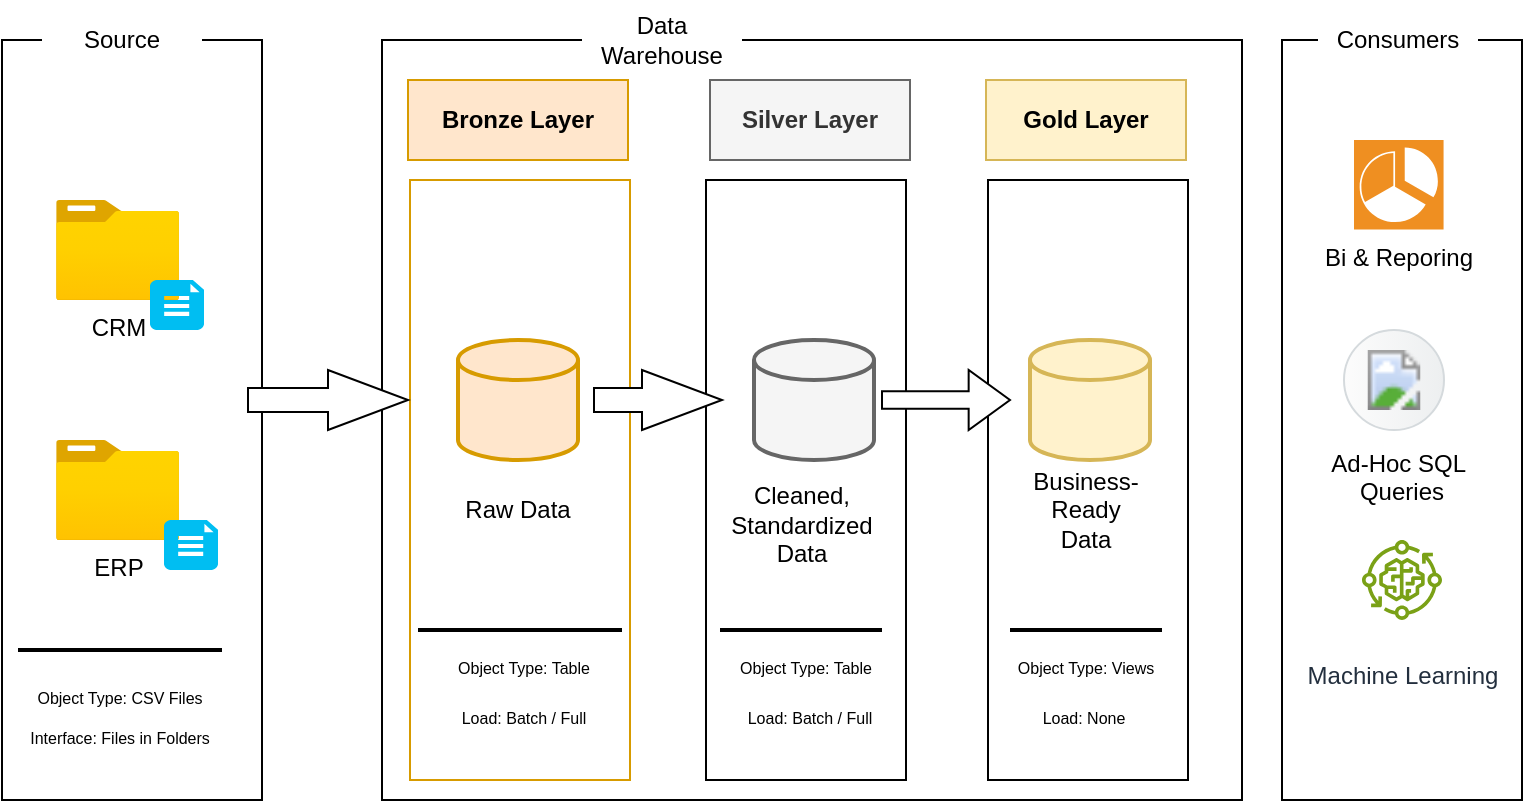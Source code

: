 <mxfile version="28.1.2">
  <diagram name="Page-1" id="q3ef1yPibIpOH0HQpK9H">
    <mxGraphModel dx="786" dy="516" grid="1" gridSize="10" guides="1" tooltips="1" connect="1" arrows="1" fold="1" page="1" pageScale="1" pageWidth="850" pageHeight="1100" math="0" shadow="0">
      <root>
        <mxCell id="0" />
        <mxCell id="1" parent="0" />
        <mxCell id="-9y2TZHUYbNgIjsQiLxk-1" value="" style="rounded=0;whiteSpace=wrap;html=1;" parent="1" vertex="1">
          <mxGeometry x="40" y="40" width="130" height="380" as="geometry" />
        </mxCell>
        <mxCell id="-9y2TZHUYbNgIjsQiLxk-2" value="Source" style="rounded=0;whiteSpace=wrap;html=1;strokeColor=none;" parent="1" vertex="1">
          <mxGeometry x="60" y="20" width="80" height="40" as="geometry" />
        </mxCell>
        <mxCell id="-9y2TZHUYbNgIjsQiLxk-3" value="" style="rounded=0;whiteSpace=wrap;html=1;" parent="1" vertex="1">
          <mxGeometry x="230" y="40" width="430" height="380" as="geometry" />
        </mxCell>
        <mxCell id="-9y2TZHUYbNgIjsQiLxk-4" value="Data Warehouse" style="rounded=0;whiteSpace=wrap;html=1;strokeColor=none;" parent="1" vertex="1">
          <mxGeometry x="330" y="20" width="80" height="40" as="geometry" />
        </mxCell>
        <mxCell id="-9y2TZHUYbNgIjsQiLxk-5" value="&lt;div&gt;&lt;br&gt;&lt;/div&gt;&lt;div&gt;&lt;br&gt;&lt;/div&gt;&lt;div&gt;&lt;br&gt;&lt;/div&gt;&lt;div&gt;&lt;br&gt;&lt;/div&gt;Ad-Hoc SQL&amp;nbsp;&lt;div&gt;Queries&lt;/div&gt;" style="rounded=0;whiteSpace=wrap;html=1;" parent="1" vertex="1">
          <mxGeometry x="680" y="40" width="120" height="380" as="geometry" />
        </mxCell>
        <mxCell id="-9y2TZHUYbNgIjsQiLxk-6" value="Consumers" style="rounded=0;whiteSpace=wrap;html=1;strokeColor=none;" parent="1" vertex="1">
          <mxGeometry x="698" y="20" width="80" height="40" as="geometry" />
        </mxCell>
        <mxCell id="-9y2TZHUYbNgIjsQiLxk-7" value="&lt;b&gt;Bronze Layer&lt;/b&gt;" style="rounded=0;whiteSpace=wrap;html=1;fillColor=#ffe6cc;strokeColor=#d79b00;" parent="1" vertex="1">
          <mxGeometry x="243" y="60" width="110" height="40" as="geometry" />
        </mxCell>
        <mxCell id="-9y2TZHUYbNgIjsQiLxk-8" value="" style="rounded=0;whiteSpace=wrap;html=1;fillColor=none;strokeColor=#d79b00;" parent="1" vertex="1">
          <mxGeometry x="244" y="110" width="110" height="300" as="geometry" />
        </mxCell>
        <mxCell id="-9y2TZHUYbNgIjsQiLxk-9" value="&lt;b&gt;Silver Layer&lt;/b&gt;" style="rounded=0;whiteSpace=wrap;html=1;fillColor=#f5f5f5;fontColor=#333333;strokeColor=#666666;" parent="1" vertex="1">
          <mxGeometry x="394" y="60" width="100" height="40" as="geometry" />
        </mxCell>
        <mxCell id="-9y2TZHUYbNgIjsQiLxk-10" value="" style="rounded=0;whiteSpace=wrap;html=1;" parent="1" vertex="1">
          <mxGeometry x="392" y="110" width="100" height="300" as="geometry" />
        </mxCell>
        <mxCell id="-9y2TZHUYbNgIjsQiLxk-11" value="&lt;b&gt;Gold Layer&lt;/b&gt;" style="rounded=0;whiteSpace=wrap;html=1;fillColor=#fff2cc;strokeColor=#d6b656;" parent="1" vertex="1">
          <mxGeometry x="532" y="60" width="100" height="40" as="geometry" />
        </mxCell>
        <mxCell id="-9y2TZHUYbNgIjsQiLxk-12" value="" style="rounded=0;whiteSpace=wrap;html=1;" parent="1" vertex="1">
          <mxGeometry x="533" y="110" width="100" height="300" as="geometry" />
        </mxCell>
        <mxCell id="-9y2TZHUYbNgIjsQiLxk-13" value="CRM" style="image;aspect=fixed;html=1;points=[];align=center;fontSize=12;image=img/lib/azure2/general/Folder_Blank.svg;" parent="1" vertex="1">
          <mxGeometry x="67" y="120" width="61.61" height="50" as="geometry" />
        </mxCell>
        <mxCell id="-9y2TZHUYbNgIjsQiLxk-14" value="" style="verticalLabelPosition=bottom;html=1;verticalAlign=top;align=center;strokeColor=none;fillColor=#00BEF2;shape=mxgraph.azure.file_2;pointerEvents=1;" parent="1" vertex="1">
          <mxGeometry x="114" y="160" width="27" height="25" as="geometry" />
        </mxCell>
        <mxCell id="-9y2TZHUYbNgIjsQiLxk-16" value="ERP" style="image;aspect=fixed;html=1;points=[];align=center;fontSize=12;image=img/lib/azure2/general/Folder_Blank.svg;" parent="1" vertex="1">
          <mxGeometry x="67" y="240" width="61.61" height="50" as="geometry" />
        </mxCell>
        <mxCell id="-9y2TZHUYbNgIjsQiLxk-17" value="" style="verticalLabelPosition=bottom;html=1;verticalAlign=top;align=center;strokeColor=none;fillColor=#00BEF2;shape=mxgraph.azure.file_2;pointerEvents=1;" parent="1" vertex="1">
          <mxGeometry x="121" y="280" width="27" height="25" as="geometry" />
        </mxCell>
        <mxCell id="-9y2TZHUYbNgIjsQiLxk-18" value="" style="strokeWidth=2;html=1;shape=mxgraph.flowchart.database;whiteSpace=wrap;fillColor=#ffe6cc;strokeColor=#d79b00;" parent="1" vertex="1">
          <mxGeometry x="268" y="190" width="60" height="60" as="geometry" />
        </mxCell>
        <mxCell id="-9y2TZHUYbNgIjsQiLxk-19" value="" style="strokeWidth=2;html=1;shape=mxgraph.flowchart.database;whiteSpace=wrap;fillColor=#f5f5f5;fontColor=#333333;strokeColor=#666666;" parent="1" vertex="1">
          <mxGeometry x="416" y="190" width="60" height="60" as="geometry" />
        </mxCell>
        <mxCell id="-9y2TZHUYbNgIjsQiLxk-20" value="" style="strokeWidth=2;html=1;shape=mxgraph.flowchart.database;whiteSpace=wrap;fillColor=#fff2cc;strokeColor=#d6b656;" parent="1" vertex="1">
          <mxGeometry x="554" y="190" width="60" height="60" as="geometry" />
        </mxCell>
        <mxCell id="-9y2TZHUYbNgIjsQiLxk-25" value="" style="html=1;shadow=0;dashed=0;align=center;verticalAlign=middle;shape=mxgraph.arrows2.arrow;dy=0.6;dx=40;notch=0;" parent="1" vertex="1">
          <mxGeometry x="163" y="205" width="80" height="30" as="geometry" />
        </mxCell>
        <mxCell id="-9y2TZHUYbNgIjsQiLxk-26" value="" style="html=1;shadow=0;dashed=0;align=center;verticalAlign=middle;shape=mxgraph.arrows2.arrow;dy=0.6;dx=40;notch=0;" parent="1" vertex="1">
          <mxGeometry x="336" y="205" width="64" height="30" as="geometry" />
        </mxCell>
        <mxCell id="-9y2TZHUYbNgIjsQiLxk-27" value="" style="html=1;shadow=0;dashed=0;align=center;verticalAlign=middle;shape=mxgraph.arrows2.arrow;dy=0.71;dx=20.67;notch=0;" parent="1" vertex="1">
          <mxGeometry x="480" y="205" width="64" height="30" as="geometry" />
        </mxCell>
        <mxCell id="-9y2TZHUYbNgIjsQiLxk-28" value="Raw Data" style="text;html=1;align=center;verticalAlign=middle;whiteSpace=wrap;rounded=0;" parent="1" vertex="1">
          <mxGeometry x="268" y="260" width="60" height="30" as="geometry" />
        </mxCell>
        <mxCell id="-9y2TZHUYbNgIjsQiLxk-29" value="&lt;div&gt;&lt;br&gt;&lt;/div&gt;Cleaned, Standardized Data" style="text;html=1;align=center;verticalAlign=middle;whiteSpace=wrap;rounded=0;" parent="1" vertex="1">
          <mxGeometry x="410" y="260" width="60" height="30" as="geometry" />
        </mxCell>
        <mxCell id="-9y2TZHUYbNgIjsQiLxk-30" value="Business-Ready Data" style="text;html=1;align=center;verticalAlign=middle;whiteSpace=wrap;rounded=0;" parent="1" vertex="1">
          <mxGeometry x="552" y="260" width="60" height="30" as="geometry" />
        </mxCell>
        <mxCell id="-9y2TZHUYbNgIjsQiLxk-32" value="" style="line;strokeWidth=2;html=1;" parent="1" vertex="1">
          <mxGeometry x="48" y="340" width="102" height="10" as="geometry" />
        </mxCell>
        <mxCell id="-9y2TZHUYbNgIjsQiLxk-33" value="" style="line;strokeWidth=2;html=1;" parent="1" vertex="1">
          <mxGeometry x="248" y="330" width="102" height="10" as="geometry" />
        </mxCell>
        <mxCell id="-9y2TZHUYbNgIjsQiLxk-34" value="" style="line;strokeWidth=2;html=1;" parent="1" vertex="1">
          <mxGeometry x="399" y="330" width="81" height="10" as="geometry" />
        </mxCell>
        <mxCell id="-9y2TZHUYbNgIjsQiLxk-35" value="" style="line;strokeWidth=2;html=1;" parent="1" vertex="1">
          <mxGeometry x="544" y="330" width="76" height="10" as="geometry" />
        </mxCell>
        <mxCell id="-9y2TZHUYbNgIjsQiLxk-36" value="&lt;font style=&quot;font-size: 8px;&quot;&gt;Object Type: CSV Files&lt;/font&gt;&lt;div&gt;&lt;br&gt;&lt;/div&gt;" style="text;html=1;align=center;verticalAlign=middle;whiteSpace=wrap;rounded=0;" parent="1" vertex="1">
          <mxGeometry x="50" y="360" width="98" height="30" as="geometry" />
        </mxCell>
        <mxCell id="-9y2TZHUYbNgIjsQiLxk-37" value="&lt;font style=&quot;font-size: 8px;&quot;&gt;Interface: Files in Folders&lt;/font&gt;&lt;div&gt;&lt;br&gt;&lt;/div&gt;" style="text;html=1;align=center;verticalAlign=middle;whiteSpace=wrap;rounded=0;" parent="1" vertex="1">
          <mxGeometry x="50" y="380" width="98" height="30" as="geometry" />
        </mxCell>
        <mxCell id="-9y2TZHUYbNgIjsQiLxk-38" value="&lt;font style=&quot;font-size: 8px;&quot;&gt;Object Type: Table&lt;/font&gt;&lt;div&gt;&lt;br&gt;&lt;/div&gt;" style="text;html=1;align=center;verticalAlign=middle;whiteSpace=wrap;rounded=0;" parent="1" vertex="1">
          <mxGeometry x="252" y="350" width="98" height="20" as="geometry" />
        </mxCell>
        <mxCell id="-9y2TZHUYbNgIjsQiLxk-39" value="&lt;font style=&quot;font-size: 8px;&quot;&gt;Load: Batch / Full&lt;/font&gt;&lt;div&gt;&lt;br&gt;&lt;/div&gt;" style="text;html=1;align=center;verticalAlign=middle;whiteSpace=wrap;rounded=0;" parent="1" vertex="1">
          <mxGeometry x="252" y="370" width="98" height="30" as="geometry" />
        </mxCell>
        <mxCell id="-9y2TZHUYbNgIjsQiLxk-40" value="&lt;font style=&quot;font-size: 8px;&quot;&gt;Object Type: Table&lt;/font&gt;&lt;div&gt;&lt;br&gt;&lt;/div&gt;" style="text;html=1;align=center;verticalAlign=middle;whiteSpace=wrap;rounded=0;" parent="1" vertex="1">
          <mxGeometry x="393" y="350" width="98" height="20" as="geometry" />
        </mxCell>
        <mxCell id="-9y2TZHUYbNgIjsQiLxk-41" value="&lt;font style=&quot;font-size: 8px;&quot;&gt;Load: Batch / Full&lt;/font&gt;&lt;div&gt;&lt;br&gt;&lt;/div&gt;" style="text;html=1;align=center;verticalAlign=middle;whiteSpace=wrap;rounded=0;" parent="1" vertex="1">
          <mxGeometry x="395" y="370" width="98" height="30" as="geometry" />
        </mxCell>
        <mxCell id="-9y2TZHUYbNgIjsQiLxk-42" value="&lt;font style=&quot;font-size: 8px;&quot;&gt;Object Type: Views&lt;/font&gt;&lt;div&gt;&lt;br&gt;&lt;/div&gt;" style="text;html=1;align=center;verticalAlign=middle;whiteSpace=wrap;rounded=0;" parent="1" vertex="1">
          <mxGeometry x="533" y="350" width="98" height="20" as="geometry" />
        </mxCell>
        <mxCell id="-9y2TZHUYbNgIjsQiLxk-43" value="&lt;font style=&quot;font-size: 8px;&quot;&gt;Load: None&lt;/font&gt;&lt;div&gt;&lt;br&gt;&lt;/div&gt;" style="text;html=1;align=center;verticalAlign=middle;whiteSpace=wrap;rounded=0;" parent="1" vertex="1">
          <mxGeometry x="532" y="370" width="98" height="30" as="geometry" />
        </mxCell>
        <mxCell id="-9y2TZHUYbNgIjsQiLxk-44" value="Bi &amp;amp; Reporing" style="shadow=0;dashed=0;html=1;strokeColor=none;fillColor=#EF8F21;labelPosition=center;verticalLabelPosition=bottom;verticalAlign=top;align=center;outlineConnect=0;shape=mxgraph.veeam.2d.veeam_one_reporter;" parent="1" vertex="1">
          <mxGeometry x="716" y="90" width="44.8" height="44.8" as="geometry" />
        </mxCell>
        <mxCell id="-9y2TZHUYbNgIjsQiLxk-45" value="" style="shape=mxgraph.sap.icon;labelPosition=center;verticalLabelPosition=bottom;align=center;verticalAlign=top;strokeWidth=1;strokeColor=#D5DADD;fillColor=#EDEFF0;gradientColor=#FCFCFC;gradientDirection=west;aspect=fixed;SAPIcon=Application_Vulnerability_Report" parent="1" vertex="1">
          <mxGeometry x="711" y="185" width="50" height="50" as="geometry" />
        </mxCell>
        <mxCell id="-9y2TZHUYbNgIjsQiLxk-46" value="&lt;div&gt;&lt;br&gt;&lt;/div&gt;Machine Learning" style="sketch=0;outlineConnect=0;fontColor=#232F3E;gradientColor=none;fillColor=#7AA116;strokeColor=none;dashed=0;verticalLabelPosition=bottom;verticalAlign=top;align=center;html=1;fontSize=12;fontStyle=0;aspect=fixed;pointerEvents=1;shape=mxgraph.aws4.iot_greengrass_component_machine_learning;" parent="1" vertex="1">
          <mxGeometry x="720" y="290" width="40" height="40" as="geometry" />
        </mxCell>
      </root>
    </mxGraphModel>
  </diagram>
</mxfile>
